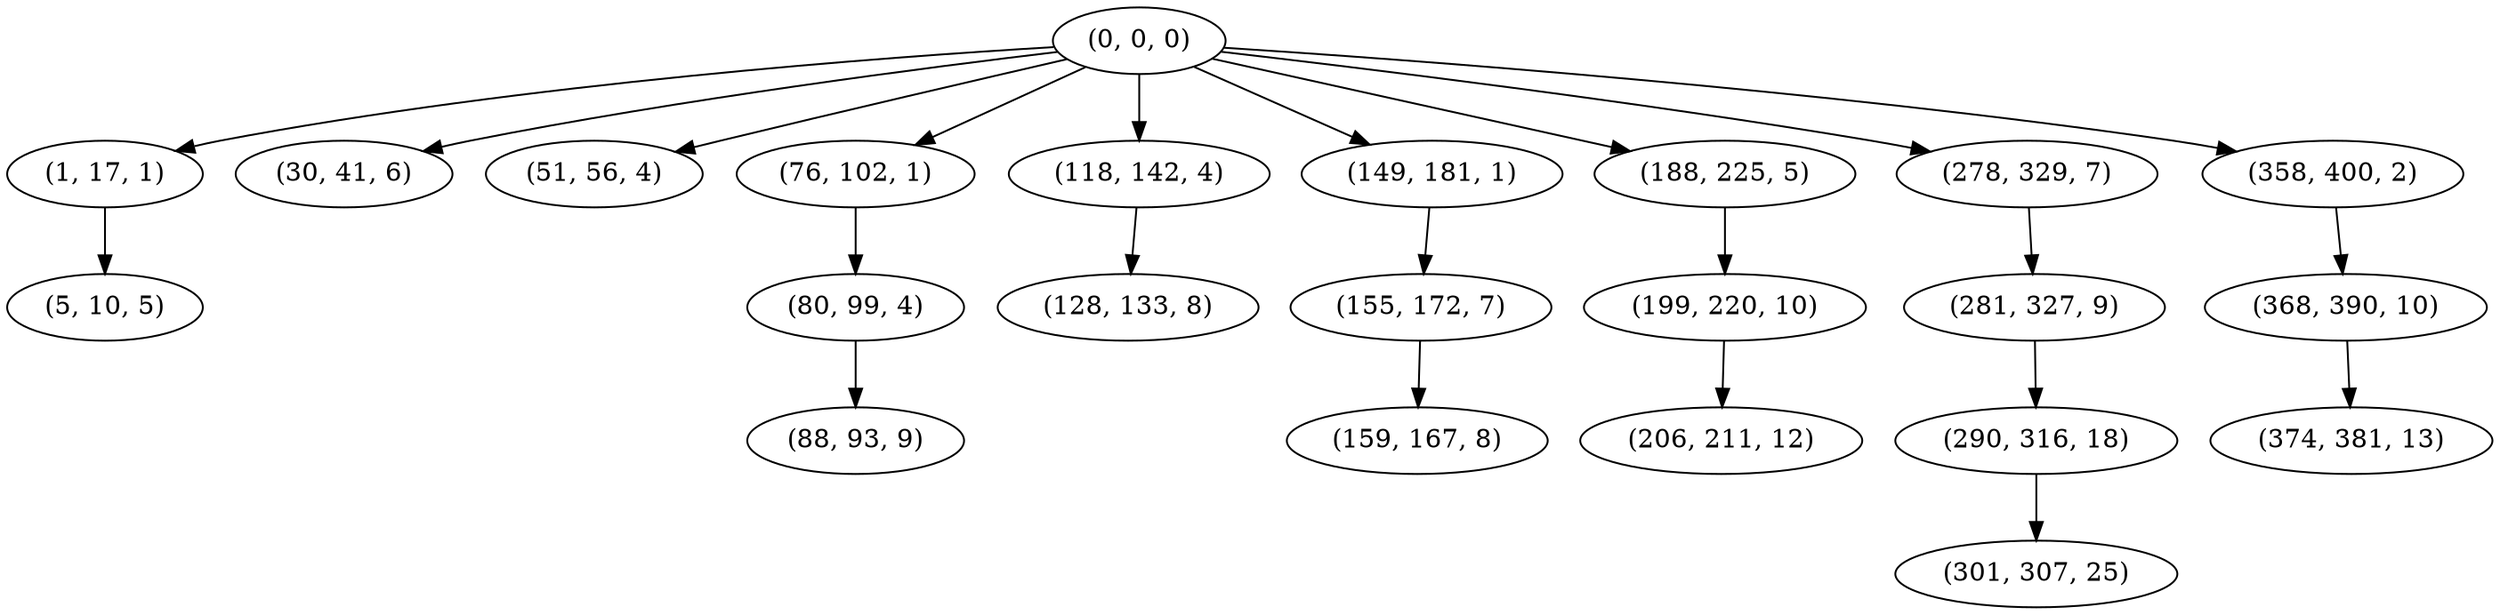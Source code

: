 digraph tree {
    "(0, 0, 0)";
    "(1, 17, 1)";
    "(5, 10, 5)";
    "(30, 41, 6)";
    "(51, 56, 4)";
    "(76, 102, 1)";
    "(80, 99, 4)";
    "(88, 93, 9)";
    "(118, 142, 4)";
    "(128, 133, 8)";
    "(149, 181, 1)";
    "(155, 172, 7)";
    "(159, 167, 8)";
    "(188, 225, 5)";
    "(199, 220, 10)";
    "(206, 211, 12)";
    "(278, 329, 7)";
    "(281, 327, 9)";
    "(290, 316, 18)";
    "(301, 307, 25)";
    "(358, 400, 2)";
    "(368, 390, 10)";
    "(374, 381, 13)";
    "(0, 0, 0)" -> "(1, 17, 1)";
    "(0, 0, 0)" -> "(30, 41, 6)";
    "(0, 0, 0)" -> "(51, 56, 4)";
    "(0, 0, 0)" -> "(76, 102, 1)";
    "(0, 0, 0)" -> "(118, 142, 4)";
    "(0, 0, 0)" -> "(149, 181, 1)";
    "(0, 0, 0)" -> "(188, 225, 5)";
    "(0, 0, 0)" -> "(278, 329, 7)";
    "(0, 0, 0)" -> "(358, 400, 2)";
    "(1, 17, 1)" -> "(5, 10, 5)";
    "(76, 102, 1)" -> "(80, 99, 4)";
    "(80, 99, 4)" -> "(88, 93, 9)";
    "(118, 142, 4)" -> "(128, 133, 8)";
    "(149, 181, 1)" -> "(155, 172, 7)";
    "(155, 172, 7)" -> "(159, 167, 8)";
    "(188, 225, 5)" -> "(199, 220, 10)";
    "(199, 220, 10)" -> "(206, 211, 12)";
    "(278, 329, 7)" -> "(281, 327, 9)";
    "(281, 327, 9)" -> "(290, 316, 18)";
    "(290, 316, 18)" -> "(301, 307, 25)";
    "(358, 400, 2)" -> "(368, 390, 10)";
    "(368, 390, 10)" -> "(374, 381, 13)";
}
